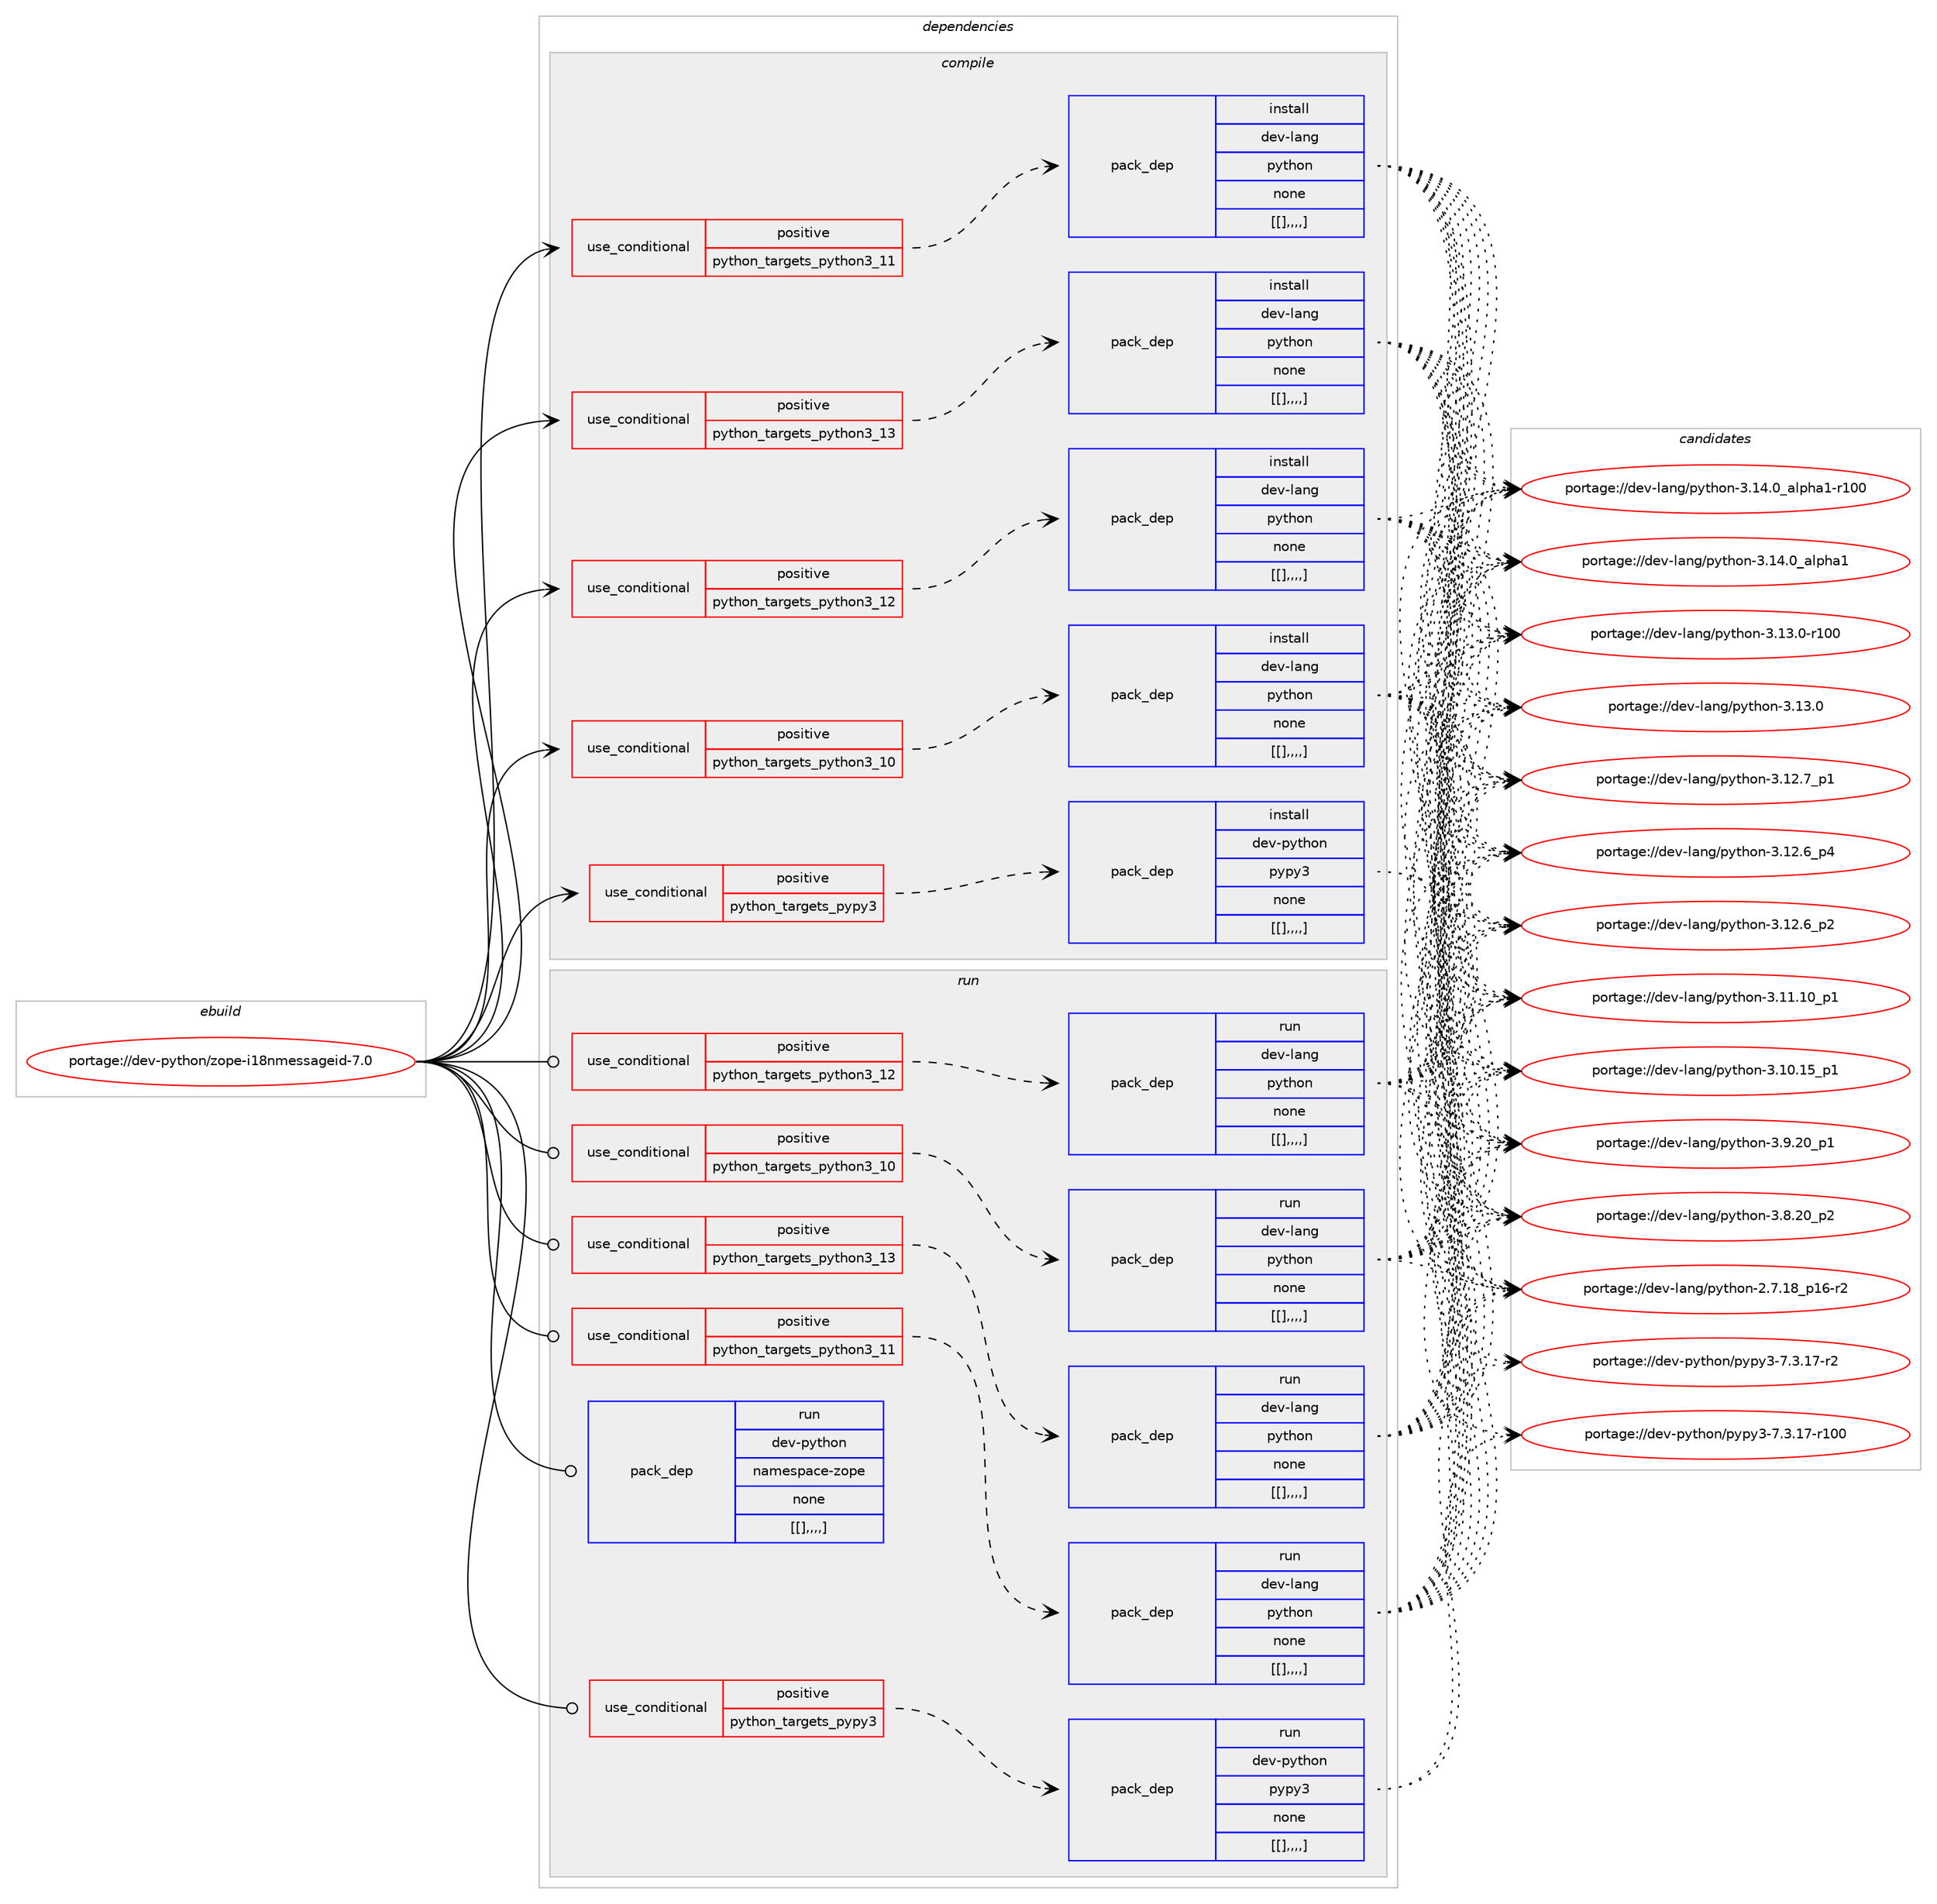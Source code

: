 digraph prolog {

# *************
# Graph options
# *************

newrank=true;
concentrate=true;
compound=true;
graph [rankdir=LR,fontname=Helvetica,fontsize=10,ranksep=1.5];#, ranksep=2.5, nodesep=0.2];
edge  [arrowhead=vee];
node  [fontname=Helvetica,fontsize=10];

# **********
# The ebuild
# **********

subgraph cluster_leftcol {
color=gray;
label=<<i>ebuild</i>>;
id [label="portage://dev-python/zope-i18nmessageid-7.0", color=red, width=4, href="../dev-python/zope-i18nmessageid-7.0.svg"];
}

# ****************
# The dependencies
# ****************

subgraph cluster_midcol {
color=gray;
label=<<i>dependencies</i>>;
subgraph cluster_compile {
fillcolor="#eeeeee";
style=filled;
label=<<i>compile</i>>;
subgraph cond44597 {
dependency175850 [label=<<TABLE BORDER="0" CELLBORDER="1" CELLSPACING="0" CELLPADDING="4"><TR><TD ROWSPAN="3" CELLPADDING="10">use_conditional</TD></TR><TR><TD>positive</TD></TR><TR><TD>python_targets_pypy3</TD></TR></TABLE>>, shape=none, color=red];
subgraph pack129904 {
dependency175866 [label=<<TABLE BORDER="0" CELLBORDER="1" CELLSPACING="0" CELLPADDING="4" WIDTH="220"><TR><TD ROWSPAN="6" CELLPADDING="30">pack_dep</TD></TR><TR><TD WIDTH="110">install</TD></TR><TR><TD>dev-python</TD></TR><TR><TD>pypy3</TD></TR><TR><TD>none</TD></TR><TR><TD>[[],,,,]</TD></TR></TABLE>>, shape=none, color=blue];
}
dependency175850:e -> dependency175866:w [weight=20,style="dashed",arrowhead="vee"];
}
id:e -> dependency175850:w [weight=20,style="solid",arrowhead="vee"];
subgraph cond44611 {
dependency175874 [label=<<TABLE BORDER="0" CELLBORDER="1" CELLSPACING="0" CELLPADDING="4"><TR><TD ROWSPAN="3" CELLPADDING="10">use_conditional</TD></TR><TR><TD>positive</TD></TR><TR><TD>python_targets_python3_10</TD></TR></TABLE>>, shape=none, color=red];
subgraph pack129920 {
dependency175884 [label=<<TABLE BORDER="0" CELLBORDER="1" CELLSPACING="0" CELLPADDING="4" WIDTH="220"><TR><TD ROWSPAN="6" CELLPADDING="30">pack_dep</TD></TR><TR><TD WIDTH="110">install</TD></TR><TR><TD>dev-lang</TD></TR><TR><TD>python</TD></TR><TR><TD>none</TD></TR><TR><TD>[[],,,,]</TD></TR></TABLE>>, shape=none, color=blue];
}
dependency175874:e -> dependency175884:w [weight=20,style="dashed",arrowhead="vee"];
}
id:e -> dependency175874:w [weight=20,style="solid",arrowhead="vee"];
subgraph cond44627 {
dependency175908 [label=<<TABLE BORDER="0" CELLBORDER="1" CELLSPACING="0" CELLPADDING="4"><TR><TD ROWSPAN="3" CELLPADDING="10">use_conditional</TD></TR><TR><TD>positive</TD></TR><TR><TD>python_targets_python3_11</TD></TR></TABLE>>, shape=none, color=red];
subgraph pack129963 {
dependency175988 [label=<<TABLE BORDER="0" CELLBORDER="1" CELLSPACING="0" CELLPADDING="4" WIDTH="220"><TR><TD ROWSPAN="6" CELLPADDING="30">pack_dep</TD></TR><TR><TD WIDTH="110">install</TD></TR><TR><TD>dev-lang</TD></TR><TR><TD>python</TD></TR><TR><TD>none</TD></TR><TR><TD>[[],,,,]</TD></TR></TABLE>>, shape=none, color=blue];
}
dependency175908:e -> dependency175988:w [weight=20,style="dashed",arrowhead="vee"];
}
id:e -> dependency175908:w [weight=20,style="solid",arrowhead="vee"];
subgraph cond44675 {
dependency176080 [label=<<TABLE BORDER="0" CELLBORDER="1" CELLSPACING="0" CELLPADDING="4"><TR><TD ROWSPAN="3" CELLPADDING="10">use_conditional</TD></TR><TR><TD>positive</TD></TR><TR><TD>python_targets_python3_12</TD></TR></TABLE>>, shape=none, color=red];
subgraph pack130036 {
dependency176111 [label=<<TABLE BORDER="0" CELLBORDER="1" CELLSPACING="0" CELLPADDING="4" WIDTH="220"><TR><TD ROWSPAN="6" CELLPADDING="30">pack_dep</TD></TR><TR><TD WIDTH="110">install</TD></TR><TR><TD>dev-lang</TD></TR><TR><TD>python</TD></TR><TR><TD>none</TD></TR><TR><TD>[[],,,,]</TD></TR></TABLE>>, shape=none, color=blue];
}
dependency176080:e -> dependency176111:w [weight=20,style="dashed",arrowhead="vee"];
}
id:e -> dependency176080:w [weight=20,style="solid",arrowhead="vee"];
subgraph cond44731 {
dependency176255 [label=<<TABLE BORDER="0" CELLBORDER="1" CELLSPACING="0" CELLPADDING="4"><TR><TD ROWSPAN="3" CELLPADDING="10">use_conditional</TD></TR><TR><TD>positive</TD></TR><TR><TD>python_targets_python3_13</TD></TR></TABLE>>, shape=none, color=red];
subgraph pack130169 {
dependency176281 [label=<<TABLE BORDER="0" CELLBORDER="1" CELLSPACING="0" CELLPADDING="4" WIDTH="220"><TR><TD ROWSPAN="6" CELLPADDING="30">pack_dep</TD></TR><TR><TD WIDTH="110">install</TD></TR><TR><TD>dev-lang</TD></TR><TR><TD>python</TD></TR><TR><TD>none</TD></TR><TR><TD>[[],,,,]</TD></TR></TABLE>>, shape=none, color=blue];
}
dependency176255:e -> dependency176281:w [weight=20,style="dashed",arrowhead="vee"];
}
id:e -> dependency176255:w [weight=20,style="solid",arrowhead="vee"];
}
subgraph cluster_compileandrun {
fillcolor="#eeeeee";
style=filled;
label=<<i>compile and run</i>>;
}
subgraph cluster_run {
fillcolor="#eeeeee";
style=filled;
label=<<i>run</i>>;
subgraph cond44789 {
dependency176341 [label=<<TABLE BORDER="0" CELLBORDER="1" CELLSPACING="0" CELLPADDING="4"><TR><TD ROWSPAN="3" CELLPADDING="10">use_conditional</TD></TR><TR><TD>positive</TD></TR><TR><TD>python_targets_pypy3</TD></TR></TABLE>>, shape=none, color=red];
subgraph pack130242 {
dependency176418 [label=<<TABLE BORDER="0" CELLBORDER="1" CELLSPACING="0" CELLPADDING="4" WIDTH="220"><TR><TD ROWSPAN="6" CELLPADDING="30">pack_dep</TD></TR><TR><TD WIDTH="110">run</TD></TR><TR><TD>dev-python</TD></TR><TR><TD>pypy3</TD></TR><TR><TD>none</TD></TR><TR><TD>[[],,,,]</TD></TR></TABLE>>, shape=none, color=blue];
}
dependency176341:e -> dependency176418:w [weight=20,style="dashed",arrowhead="vee"];
}
id:e -> dependency176341:w [weight=20,style="solid",arrowhead="odot"];
subgraph cond44815 {
dependency176421 [label=<<TABLE BORDER="0" CELLBORDER="1" CELLSPACING="0" CELLPADDING="4"><TR><TD ROWSPAN="3" CELLPADDING="10">use_conditional</TD></TR><TR><TD>positive</TD></TR><TR><TD>python_targets_python3_10</TD></TR></TABLE>>, shape=none, color=red];
subgraph pack130290 {
dependency176532 [label=<<TABLE BORDER="0" CELLBORDER="1" CELLSPACING="0" CELLPADDING="4" WIDTH="220"><TR><TD ROWSPAN="6" CELLPADDING="30">pack_dep</TD></TR><TR><TD WIDTH="110">run</TD></TR><TR><TD>dev-lang</TD></TR><TR><TD>python</TD></TR><TR><TD>none</TD></TR><TR><TD>[[],,,,]</TD></TR></TABLE>>, shape=none, color=blue];
}
dependency176421:e -> dependency176532:w [weight=20,style="dashed",arrowhead="vee"];
}
id:e -> dependency176421:w [weight=20,style="solid",arrowhead="odot"];
subgraph cond44872 {
dependency176603 [label=<<TABLE BORDER="0" CELLBORDER="1" CELLSPACING="0" CELLPADDING="4"><TR><TD ROWSPAN="3" CELLPADDING="10">use_conditional</TD></TR><TR><TD>positive</TD></TR><TR><TD>python_targets_python3_11</TD></TR></TABLE>>, shape=none, color=red];
subgraph pack130390 {
dependency176716 [label=<<TABLE BORDER="0" CELLBORDER="1" CELLSPACING="0" CELLPADDING="4" WIDTH="220"><TR><TD ROWSPAN="6" CELLPADDING="30">pack_dep</TD></TR><TR><TD WIDTH="110">run</TD></TR><TR><TD>dev-lang</TD></TR><TR><TD>python</TD></TR><TR><TD>none</TD></TR><TR><TD>[[],,,,]</TD></TR></TABLE>>, shape=none, color=blue];
}
dependency176603:e -> dependency176716:w [weight=20,style="dashed",arrowhead="vee"];
}
id:e -> dependency176603:w [weight=20,style="solid",arrowhead="odot"];
subgraph cond44914 {
dependency176742 [label=<<TABLE BORDER="0" CELLBORDER="1" CELLSPACING="0" CELLPADDING="4"><TR><TD ROWSPAN="3" CELLPADDING="10">use_conditional</TD></TR><TR><TD>positive</TD></TR><TR><TD>python_targets_python3_12</TD></TR></TABLE>>, shape=none, color=red];
subgraph pack130479 {
dependency176754 [label=<<TABLE BORDER="0" CELLBORDER="1" CELLSPACING="0" CELLPADDING="4" WIDTH="220"><TR><TD ROWSPAN="6" CELLPADDING="30">pack_dep</TD></TR><TR><TD WIDTH="110">run</TD></TR><TR><TD>dev-lang</TD></TR><TR><TD>python</TD></TR><TR><TD>none</TD></TR><TR><TD>[[],,,,]</TD></TR></TABLE>>, shape=none, color=blue];
}
dependency176742:e -> dependency176754:w [weight=20,style="dashed",arrowhead="vee"];
}
id:e -> dependency176742:w [weight=20,style="solid",arrowhead="odot"];
subgraph cond44926 {
dependency176763 [label=<<TABLE BORDER="0" CELLBORDER="1" CELLSPACING="0" CELLPADDING="4"><TR><TD ROWSPAN="3" CELLPADDING="10">use_conditional</TD></TR><TR><TD>positive</TD></TR><TR><TD>python_targets_python3_13</TD></TR></TABLE>>, shape=none, color=red];
subgraph pack130504 {
dependency176771 [label=<<TABLE BORDER="0" CELLBORDER="1" CELLSPACING="0" CELLPADDING="4" WIDTH="220"><TR><TD ROWSPAN="6" CELLPADDING="30">pack_dep</TD></TR><TR><TD WIDTH="110">run</TD></TR><TR><TD>dev-lang</TD></TR><TR><TD>python</TD></TR><TR><TD>none</TD></TR><TR><TD>[[],,,,]</TD></TR></TABLE>>, shape=none, color=blue];
}
dependency176763:e -> dependency176771:w [weight=20,style="dashed",arrowhead="vee"];
}
id:e -> dependency176763:w [weight=20,style="solid",arrowhead="odot"];
subgraph pack130506 {
dependency176775 [label=<<TABLE BORDER="0" CELLBORDER="1" CELLSPACING="0" CELLPADDING="4" WIDTH="220"><TR><TD ROWSPAN="6" CELLPADDING="30">pack_dep</TD></TR><TR><TD WIDTH="110">run</TD></TR><TR><TD>dev-python</TD></TR><TR><TD>namespace-zope</TD></TR><TR><TD>none</TD></TR><TR><TD>[[],,,,]</TD></TR></TABLE>>, shape=none, color=blue];
}
id:e -> dependency176775:w [weight=20,style="solid",arrowhead="odot"];
}
}

# **************
# The candidates
# **************

subgraph cluster_choices {
rank=same;
color=gray;
label=<<i>candidates</i>>;

subgraph choice130189 {
color=black;
nodesep=1;
choice100101118451121211161041111104711212111212151455546514649554511450 [label="portage://dev-python/pypy3-7.3.17-r2", color=red, width=4,href="../dev-python/pypy3-7.3.17-r2.svg"];
choice1001011184511212111610411111047112121112121514555465146495545114494848 [label="portage://dev-python/pypy3-7.3.17-r100", color=red, width=4,href="../dev-python/pypy3-7.3.17-r100.svg"];
dependency175866:e -> choice100101118451121211161041111104711212111212151455546514649554511450:w [style=dotted,weight="100"];
dependency175866:e -> choice1001011184511212111610411111047112121112121514555465146495545114494848:w [style=dotted,weight="100"];
}
subgraph choice130236 {
color=black;
nodesep=1;
choice100101118451089711010347112121116104111110455146495246489597108112104974945114494848 [label="portage://dev-lang/python-3.14.0_alpha1-r100", color=red, width=4,href="../dev-lang/python-3.14.0_alpha1-r100.svg"];
choice1001011184510897110103471121211161041111104551464952464895971081121049749 [label="portage://dev-lang/python-3.14.0_alpha1", color=red, width=4,href="../dev-lang/python-3.14.0_alpha1.svg"];
choice1001011184510897110103471121211161041111104551464951464845114494848 [label="portage://dev-lang/python-3.13.0-r100", color=red, width=4,href="../dev-lang/python-3.13.0-r100.svg"];
choice10010111845108971101034711212111610411111045514649514648 [label="portage://dev-lang/python-3.13.0", color=red, width=4,href="../dev-lang/python-3.13.0.svg"];
choice100101118451089711010347112121116104111110455146495046559511249 [label="portage://dev-lang/python-3.12.7_p1", color=red, width=4,href="../dev-lang/python-3.12.7_p1.svg"];
choice100101118451089711010347112121116104111110455146495046549511252 [label="portage://dev-lang/python-3.12.6_p4", color=red, width=4,href="../dev-lang/python-3.12.6_p4.svg"];
choice100101118451089711010347112121116104111110455146495046549511250 [label="portage://dev-lang/python-3.12.6_p2", color=red, width=4,href="../dev-lang/python-3.12.6_p2.svg"];
choice10010111845108971101034711212111610411111045514649494649489511249 [label="portage://dev-lang/python-3.11.10_p1", color=red, width=4,href="../dev-lang/python-3.11.10_p1.svg"];
choice10010111845108971101034711212111610411111045514649484649539511249 [label="portage://dev-lang/python-3.10.15_p1", color=red, width=4,href="../dev-lang/python-3.10.15_p1.svg"];
choice100101118451089711010347112121116104111110455146574650489511249 [label="portage://dev-lang/python-3.9.20_p1", color=red, width=4,href="../dev-lang/python-3.9.20_p1.svg"];
choice100101118451089711010347112121116104111110455146564650489511250 [label="portage://dev-lang/python-3.8.20_p2", color=red, width=4,href="../dev-lang/python-3.8.20_p2.svg"];
choice100101118451089711010347112121116104111110455046554649569511249544511450 [label="portage://dev-lang/python-2.7.18_p16-r2", color=red, width=4,href="../dev-lang/python-2.7.18_p16-r2.svg"];
dependency175884:e -> choice100101118451089711010347112121116104111110455146495246489597108112104974945114494848:w [style=dotted,weight="100"];
dependency175884:e -> choice1001011184510897110103471121211161041111104551464952464895971081121049749:w [style=dotted,weight="100"];
dependency175884:e -> choice1001011184510897110103471121211161041111104551464951464845114494848:w [style=dotted,weight="100"];
dependency175884:e -> choice10010111845108971101034711212111610411111045514649514648:w [style=dotted,weight="100"];
dependency175884:e -> choice100101118451089711010347112121116104111110455146495046559511249:w [style=dotted,weight="100"];
dependency175884:e -> choice100101118451089711010347112121116104111110455146495046549511252:w [style=dotted,weight="100"];
dependency175884:e -> choice100101118451089711010347112121116104111110455146495046549511250:w [style=dotted,weight="100"];
dependency175884:e -> choice10010111845108971101034711212111610411111045514649494649489511249:w [style=dotted,weight="100"];
dependency175884:e -> choice10010111845108971101034711212111610411111045514649484649539511249:w [style=dotted,weight="100"];
dependency175884:e -> choice100101118451089711010347112121116104111110455146574650489511249:w [style=dotted,weight="100"];
dependency175884:e -> choice100101118451089711010347112121116104111110455146564650489511250:w [style=dotted,weight="100"];
dependency175884:e -> choice100101118451089711010347112121116104111110455046554649569511249544511450:w [style=dotted,weight="100"];
}
subgraph choice130277 {
color=black;
nodesep=1;
choice100101118451089711010347112121116104111110455146495246489597108112104974945114494848 [label="portage://dev-lang/python-3.14.0_alpha1-r100", color=red, width=4,href="../dev-lang/python-3.14.0_alpha1-r100.svg"];
choice1001011184510897110103471121211161041111104551464952464895971081121049749 [label="portage://dev-lang/python-3.14.0_alpha1", color=red, width=4,href="../dev-lang/python-3.14.0_alpha1.svg"];
choice1001011184510897110103471121211161041111104551464951464845114494848 [label="portage://dev-lang/python-3.13.0-r100", color=red, width=4,href="../dev-lang/python-3.13.0-r100.svg"];
choice10010111845108971101034711212111610411111045514649514648 [label="portage://dev-lang/python-3.13.0", color=red, width=4,href="../dev-lang/python-3.13.0.svg"];
choice100101118451089711010347112121116104111110455146495046559511249 [label="portage://dev-lang/python-3.12.7_p1", color=red, width=4,href="../dev-lang/python-3.12.7_p1.svg"];
choice100101118451089711010347112121116104111110455146495046549511252 [label="portage://dev-lang/python-3.12.6_p4", color=red, width=4,href="../dev-lang/python-3.12.6_p4.svg"];
choice100101118451089711010347112121116104111110455146495046549511250 [label="portage://dev-lang/python-3.12.6_p2", color=red, width=4,href="../dev-lang/python-3.12.6_p2.svg"];
choice10010111845108971101034711212111610411111045514649494649489511249 [label="portage://dev-lang/python-3.11.10_p1", color=red, width=4,href="../dev-lang/python-3.11.10_p1.svg"];
choice10010111845108971101034711212111610411111045514649484649539511249 [label="portage://dev-lang/python-3.10.15_p1", color=red, width=4,href="../dev-lang/python-3.10.15_p1.svg"];
choice100101118451089711010347112121116104111110455146574650489511249 [label="portage://dev-lang/python-3.9.20_p1", color=red, width=4,href="../dev-lang/python-3.9.20_p1.svg"];
choice100101118451089711010347112121116104111110455146564650489511250 [label="portage://dev-lang/python-3.8.20_p2", color=red, width=4,href="../dev-lang/python-3.8.20_p2.svg"];
choice100101118451089711010347112121116104111110455046554649569511249544511450 [label="portage://dev-lang/python-2.7.18_p16-r2", color=red, width=4,href="../dev-lang/python-2.7.18_p16-r2.svg"];
dependency175988:e -> choice100101118451089711010347112121116104111110455146495246489597108112104974945114494848:w [style=dotted,weight="100"];
dependency175988:e -> choice1001011184510897110103471121211161041111104551464952464895971081121049749:w [style=dotted,weight="100"];
dependency175988:e -> choice1001011184510897110103471121211161041111104551464951464845114494848:w [style=dotted,weight="100"];
dependency175988:e -> choice10010111845108971101034711212111610411111045514649514648:w [style=dotted,weight="100"];
dependency175988:e -> choice100101118451089711010347112121116104111110455146495046559511249:w [style=dotted,weight="100"];
dependency175988:e -> choice100101118451089711010347112121116104111110455146495046549511252:w [style=dotted,weight="100"];
dependency175988:e -> choice100101118451089711010347112121116104111110455146495046549511250:w [style=dotted,weight="100"];
dependency175988:e -> choice10010111845108971101034711212111610411111045514649494649489511249:w [style=dotted,weight="100"];
dependency175988:e -> choice10010111845108971101034711212111610411111045514649484649539511249:w [style=dotted,weight="100"];
dependency175988:e -> choice100101118451089711010347112121116104111110455146574650489511249:w [style=dotted,weight="100"];
dependency175988:e -> choice100101118451089711010347112121116104111110455146564650489511250:w [style=dotted,weight="100"];
dependency175988:e -> choice100101118451089711010347112121116104111110455046554649569511249544511450:w [style=dotted,weight="100"];
}
subgraph choice130281 {
color=black;
nodesep=1;
choice100101118451089711010347112121116104111110455146495246489597108112104974945114494848 [label="portage://dev-lang/python-3.14.0_alpha1-r100", color=red, width=4,href="../dev-lang/python-3.14.0_alpha1-r100.svg"];
choice1001011184510897110103471121211161041111104551464952464895971081121049749 [label="portage://dev-lang/python-3.14.0_alpha1", color=red, width=4,href="../dev-lang/python-3.14.0_alpha1.svg"];
choice1001011184510897110103471121211161041111104551464951464845114494848 [label="portage://dev-lang/python-3.13.0-r100", color=red, width=4,href="../dev-lang/python-3.13.0-r100.svg"];
choice10010111845108971101034711212111610411111045514649514648 [label="portage://dev-lang/python-3.13.0", color=red, width=4,href="../dev-lang/python-3.13.0.svg"];
choice100101118451089711010347112121116104111110455146495046559511249 [label="portage://dev-lang/python-3.12.7_p1", color=red, width=4,href="../dev-lang/python-3.12.7_p1.svg"];
choice100101118451089711010347112121116104111110455146495046549511252 [label="portage://dev-lang/python-3.12.6_p4", color=red, width=4,href="../dev-lang/python-3.12.6_p4.svg"];
choice100101118451089711010347112121116104111110455146495046549511250 [label="portage://dev-lang/python-3.12.6_p2", color=red, width=4,href="../dev-lang/python-3.12.6_p2.svg"];
choice10010111845108971101034711212111610411111045514649494649489511249 [label="portage://dev-lang/python-3.11.10_p1", color=red, width=4,href="../dev-lang/python-3.11.10_p1.svg"];
choice10010111845108971101034711212111610411111045514649484649539511249 [label="portage://dev-lang/python-3.10.15_p1", color=red, width=4,href="../dev-lang/python-3.10.15_p1.svg"];
choice100101118451089711010347112121116104111110455146574650489511249 [label="portage://dev-lang/python-3.9.20_p1", color=red, width=4,href="../dev-lang/python-3.9.20_p1.svg"];
choice100101118451089711010347112121116104111110455146564650489511250 [label="portage://dev-lang/python-3.8.20_p2", color=red, width=4,href="../dev-lang/python-3.8.20_p2.svg"];
choice100101118451089711010347112121116104111110455046554649569511249544511450 [label="portage://dev-lang/python-2.7.18_p16-r2", color=red, width=4,href="../dev-lang/python-2.7.18_p16-r2.svg"];
dependency176111:e -> choice100101118451089711010347112121116104111110455146495246489597108112104974945114494848:w [style=dotted,weight="100"];
dependency176111:e -> choice1001011184510897110103471121211161041111104551464952464895971081121049749:w [style=dotted,weight="100"];
dependency176111:e -> choice1001011184510897110103471121211161041111104551464951464845114494848:w [style=dotted,weight="100"];
dependency176111:e -> choice10010111845108971101034711212111610411111045514649514648:w [style=dotted,weight="100"];
dependency176111:e -> choice100101118451089711010347112121116104111110455146495046559511249:w [style=dotted,weight="100"];
dependency176111:e -> choice100101118451089711010347112121116104111110455146495046549511252:w [style=dotted,weight="100"];
dependency176111:e -> choice100101118451089711010347112121116104111110455146495046549511250:w [style=dotted,weight="100"];
dependency176111:e -> choice10010111845108971101034711212111610411111045514649494649489511249:w [style=dotted,weight="100"];
dependency176111:e -> choice10010111845108971101034711212111610411111045514649484649539511249:w [style=dotted,weight="100"];
dependency176111:e -> choice100101118451089711010347112121116104111110455146574650489511249:w [style=dotted,weight="100"];
dependency176111:e -> choice100101118451089711010347112121116104111110455146564650489511250:w [style=dotted,weight="100"];
dependency176111:e -> choice100101118451089711010347112121116104111110455046554649569511249544511450:w [style=dotted,weight="100"];
}
subgraph choice130290 {
color=black;
nodesep=1;
choice100101118451089711010347112121116104111110455146495246489597108112104974945114494848 [label="portage://dev-lang/python-3.14.0_alpha1-r100", color=red, width=4,href="../dev-lang/python-3.14.0_alpha1-r100.svg"];
choice1001011184510897110103471121211161041111104551464952464895971081121049749 [label="portage://dev-lang/python-3.14.0_alpha1", color=red, width=4,href="../dev-lang/python-3.14.0_alpha1.svg"];
choice1001011184510897110103471121211161041111104551464951464845114494848 [label="portage://dev-lang/python-3.13.0-r100", color=red, width=4,href="../dev-lang/python-3.13.0-r100.svg"];
choice10010111845108971101034711212111610411111045514649514648 [label="portage://dev-lang/python-3.13.0", color=red, width=4,href="../dev-lang/python-3.13.0.svg"];
choice100101118451089711010347112121116104111110455146495046559511249 [label="portage://dev-lang/python-3.12.7_p1", color=red, width=4,href="../dev-lang/python-3.12.7_p1.svg"];
choice100101118451089711010347112121116104111110455146495046549511252 [label="portage://dev-lang/python-3.12.6_p4", color=red, width=4,href="../dev-lang/python-3.12.6_p4.svg"];
choice100101118451089711010347112121116104111110455146495046549511250 [label="portage://dev-lang/python-3.12.6_p2", color=red, width=4,href="../dev-lang/python-3.12.6_p2.svg"];
choice10010111845108971101034711212111610411111045514649494649489511249 [label="portage://dev-lang/python-3.11.10_p1", color=red, width=4,href="../dev-lang/python-3.11.10_p1.svg"];
choice10010111845108971101034711212111610411111045514649484649539511249 [label="portage://dev-lang/python-3.10.15_p1", color=red, width=4,href="../dev-lang/python-3.10.15_p1.svg"];
choice100101118451089711010347112121116104111110455146574650489511249 [label="portage://dev-lang/python-3.9.20_p1", color=red, width=4,href="../dev-lang/python-3.9.20_p1.svg"];
choice100101118451089711010347112121116104111110455146564650489511250 [label="portage://dev-lang/python-3.8.20_p2", color=red, width=4,href="../dev-lang/python-3.8.20_p2.svg"];
choice100101118451089711010347112121116104111110455046554649569511249544511450 [label="portage://dev-lang/python-2.7.18_p16-r2", color=red, width=4,href="../dev-lang/python-2.7.18_p16-r2.svg"];
dependency176281:e -> choice100101118451089711010347112121116104111110455146495246489597108112104974945114494848:w [style=dotted,weight="100"];
dependency176281:e -> choice1001011184510897110103471121211161041111104551464952464895971081121049749:w [style=dotted,weight="100"];
dependency176281:e -> choice1001011184510897110103471121211161041111104551464951464845114494848:w [style=dotted,weight="100"];
dependency176281:e -> choice10010111845108971101034711212111610411111045514649514648:w [style=dotted,weight="100"];
dependency176281:e -> choice100101118451089711010347112121116104111110455146495046559511249:w [style=dotted,weight="100"];
dependency176281:e -> choice100101118451089711010347112121116104111110455146495046549511252:w [style=dotted,weight="100"];
dependency176281:e -> choice100101118451089711010347112121116104111110455146495046549511250:w [style=dotted,weight="100"];
dependency176281:e -> choice10010111845108971101034711212111610411111045514649494649489511249:w [style=dotted,weight="100"];
dependency176281:e -> choice10010111845108971101034711212111610411111045514649484649539511249:w [style=dotted,weight="100"];
dependency176281:e -> choice100101118451089711010347112121116104111110455146574650489511249:w [style=dotted,weight="100"];
dependency176281:e -> choice100101118451089711010347112121116104111110455146564650489511250:w [style=dotted,weight="100"];
dependency176281:e -> choice100101118451089711010347112121116104111110455046554649569511249544511450:w [style=dotted,weight="100"];
}
subgraph choice130300 {
color=black;
nodesep=1;
choice100101118451121211161041111104711212111212151455546514649554511450 [label="portage://dev-python/pypy3-7.3.17-r2", color=red, width=4,href="../dev-python/pypy3-7.3.17-r2.svg"];
choice1001011184511212111610411111047112121112121514555465146495545114494848 [label="portage://dev-python/pypy3-7.3.17-r100", color=red, width=4,href="../dev-python/pypy3-7.3.17-r100.svg"];
dependency176418:e -> choice100101118451121211161041111104711212111212151455546514649554511450:w [style=dotted,weight="100"];
dependency176418:e -> choice1001011184511212111610411111047112121112121514555465146495545114494848:w [style=dotted,weight="100"];
}
subgraph choice130333 {
color=black;
nodesep=1;
choice100101118451089711010347112121116104111110455146495246489597108112104974945114494848 [label="portage://dev-lang/python-3.14.0_alpha1-r100", color=red, width=4,href="../dev-lang/python-3.14.0_alpha1-r100.svg"];
choice1001011184510897110103471121211161041111104551464952464895971081121049749 [label="portage://dev-lang/python-3.14.0_alpha1", color=red, width=4,href="../dev-lang/python-3.14.0_alpha1.svg"];
choice1001011184510897110103471121211161041111104551464951464845114494848 [label="portage://dev-lang/python-3.13.0-r100", color=red, width=4,href="../dev-lang/python-3.13.0-r100.svg"];
choice10010111845108971101034711212111610411111045514649514648 [label="portage://dev-lang/python-3.13.0", color=red, width=4,href="../dev-lang/python-3.13.0.svg"];
choice100101118451089711010347112121116104111110455146495046559511249 [label="portage://dev-lang/python-3.12.7_p1", color=red, width=4,href="../dev-lang/python-3.12.7_p1.svg"];
choice100101118451089711010347112121116104111110455146495046549511252 [label="portage://dev-lang/python-3.12.6_p4", color=red, width=4,href="../dev-lang/python-3.12.6_p4.svg"];
choice100101118451089711010347112121116104111110455146495046549511250 [label="portage://dev-lang/python-3.12.6_p2", color=red, width=4,href="../dev-lang/python-3.12.6_p2.svg"];
choice10010111845108971101034711212111610411111045514649494649489511249 [label="portage://dev-lang/python-3.11.10_p1", color=red, width=4,href="../dev-lang/python-3.11.10_p1.svg"];
choice10010111845108971101034711212111610411111045514649484649539511249 [label="portage://dev-lang/python-3.10.15_p1", color=red, width=4,href="../dev-lang/python-3.10.15_p1.svg"];
choice100101118451089711010347112121116104111110455146574650489511249 [label="portage://dev-lang/python-3.9.20_p1", color=red, width=4,href="../dev-lang/python-3.9.20_p1.svg"];
choice100101118451089711010347112121116104111110455146564650489511250 [label="portage://dev-lang/python-3.8.20_p2", color=red, width=4,href="../dev-lang/python-3.8.20_p2.svg"];
choice100101118451089711010347112121116104111110455046554649569511249544511450 [label="portage://dev-lang/python-2.7.18_p16-r2", color=red, width=4,href="../dev-lang/python-2.7.18_p16-r2.svg"];
dependency176532:e -> choice100101118451089711010347112121116104111110455146495246489597108112104974945114494848:w [style=dotted,weight="100"];
dependency176532:e -> choice1001011184510897110103471121211161041111104551464952464895971081121049749:w [style=dotted,weight="100"];
dependency176532:e -> choice1001011184510897110103471121211161041111104551464951464845114494848:w [style=dotted,weight="100"];
dependency176532:e -> choice10010111845108971101034711212111610411111045514649514648:w [style=dotted,weight="100"];
dependency176532:e -> choice100101118451089711010347112121116104111110455146495046559511249:w [style=dotted,weight="100"];
dependency176532:e -> choice100101118451089711010347112121116104111110455146495046549511252:w [style=dotted,weight="100"];
dependency176532:e -> choice100101118451089711010347112121116104111110455146495046549511250:w [style=dotted,weight="100"];
dependency176532:e -> choice10010111845108971101034711212111610411111045514649494649489511249:w [style=dotted,weight="100"];
dependency176532:e -> choice10010111845108971101034711212111610411111045514649484649539511249:w [style=dotted,weight="100"];
dependency176532:e -> choice100101118451089711010347112121116104111110455146574650489511249:w [style=dotted,weight="100"];
dependency176532:e -> choice100101118451089711010347112121116104111110455146564650489511250:w [style=dotted,weight="100"];
dependency176532:e -> choice100101118451089711010347112121116104111110455046554649569511249544511450:w [style=dotted,weight="100"];
}
subgraph choice130417 {
color=black;
nodesep=1;
choice100101118451089711010347112121116104111110455146495246489597108112104974945114494848 [label="portage://dev-lang/python-3.14.0_alpha1-r100", color=red, width=4,href="../dev-lang/python-3.14.0_alpha1-r100.svg"];
choice1001011184510897110103471121211161041111104551464952464895971081121049749 [label="portage://dev-lang/python-3.14.0_alpha1", color=red, width=4,href="../dev-lang/python-3.14.0_alpha1.svg"];
choice1001011184510897110103471121211161041111104551464951464845114494848 [label="portage://dev-lang/python-3.13.0-r100", color=red, width=4,href="../dev-lang/python-3.13.0-r100.svg"];
choice10010111845108971101034711212111610411111045514649514648 [label="portage://dev-lang/python-3.13.0", color=red, width=4,href="../dev-lang/python-3.13.0.svg"];
choice100101118451089711010347112121116104111110455146495046559511249 [label="portage://dev-lang/python-3.12.7_p1", color=red, width=4,href="../dev-lang/python-3.12.7_p1.svg"];
choice100101118451089711010347112121116104111110455146495046549511252 [label="portage://dev-lang/python-3.12.6_p4", color=red, width=4,href="../dev-lang/python-3.12.6_p4.svg"];
choice100101118451089711010347112121116104111110455146495046549511250 [label="portage://dev-lang/python-3.12.6_p2", color=red, width=4,href="../dev-lang/python-3.12.6_p2.svg"];
choice10010111845108971101034711212111610411111045514649494649489511249 [label="portage://dev-lang/python-3.11.10_p1", color=red, width=4,href="../dev-lang/python-3.11.10_p1.svg"];
choice10010111845108971101034711212111610411111045514649484649539511249 [label="portage://dev-lang/python-3.10.15_p1", color=red, width=4,href="../dev-lang/python-3.10.15_p1.svg"];
choice100101118451089711010347112121116104111110455146574650489511249 [label="portage://dev-lang/python-3.9.20_p1", color=red, width=4,href="../dev-lang/python-3.9.20_p1.svg"];
choice100101118451089711010347112121116104111110455146564650489511250 [label="portage://dev-lang/python-3.8.20_p2", color=red, width=4,href="../dev-lang/python-3.8.20_p2.svg"];
choice100101118451089711010347112121116104111110455046554649569511249544511450 [label="portage://dev-lang/python-2.7.18_p16-r2", color=red, width=4,href="../dev-lang/python-2.7.18_p16-r2.svg"];
dependency176716:e -> choice100101118451089711010347112121116104111110455146495246489597108112104974945114494848:w [style=dotted,weight="100"];
dependency176716:e -> choice1001011184510897110103471121211161041111104551464952464895971081121049749:w [style=dotted,weight="100"];
dependency176716:e -> choice1001011184510897110103471121211161041111104551464951464845114494848:w [style=dotted,weight="100"];
dependency176716:e -> choice10010111845108971101034711212111610411111045514649514648:w [style=dotted,weight="100"];
dependency176716:e -> choice100101118451089711010347112121116104111110455146495046559511249:w [style=dotted,weight="100"];
dependency176716:e -> choice100101118451089711010347112121116104111110455146495046549511252:w [style=dotted,weight="100"];
dependency176716:e -> choice100101118451089711010347112121116104111110455146495046549511250:w [style=dotted,weight="100"];
dependency176716:e -> choice10010111845108971101034711212111610411111045514649494649489511249:w [style=dotted,weight="100"];
dependency176716:e -> choice10010111845108971101034711212111610411111045514649484649539511249:w [style=dotted,weight="100"];
dependency176716:e -> choice100101118451089711010347112121116104111110455146574650489511249:w [style=dotted,weight="100"];
dependency176716:e -> choice100101118451089711010347112121116104111110455146564650489511250:w [style=dotted,weight="100"];
dependency176716:e -> choice100101118451089711010347112121116104111110455046554649569511249544511450:w [style=dotted,weight="100"];
}
subgraph choice130437 {
color=black;
nodesep=1;
choice100101118451089711010347112121116104111110455146495246489597108112104974945114494848 [label="portage://dev-lang/python-3.14.0_alpha1-r100", color=red, width=4,href="../dev-lang/python-3.14.0_alpha1-r100.svg"];
choice1001011184510897110103471121211161041111104551464952464895971081121049749 [label="portage://dev-lang/python-3.14.0_alpha1", color=red, width=4,href="../dev-lang/python-3.14.0_alpha1.svg"];
choice1001011184510897110103471121211161041111104551464951464845114494848 [label="portage://dev-lang/python-3.13.0-r100", color=red, width=4,href="../dev-lang/python-3.13.0-r100.svg"];
choice10010111845108971101034711212111610411111045514649514648 [label="portage://dev-lang/python-3.13.0", color=red, width=4,href="../dev-lang/python-3.13.0.svg"];
choice100101118451089711010347112121116104111110455146495046559511249 [label="portage://dev-lang/python-3.12.7_p1", color=red, width=4,href="../dev-lang/python-3.12.7_p1.svg"];
choice100101118451089711010347112121116104111110455146495046549511252 [label="portage://dev-lang/python-3.12.6_p4", color=red, width=4,href="../dev-lang/python-3.12.6_p4.svg"];
choice100101118451089711010347112121116104111110455146495046549511250 [label="portage://dev-lang/python-3.12.6_p2", color=red, width=4,href="../dev-lang/python-3.12.6_p2.svg"];
choice10010111845108971101034711212111610411111045514649494649489511249 [label="portage://dev-lang/python-3.11.10_p1", color=red, width=4,href="../dev-lang/python-3.11.10_p1.svg"];
choice10010111845108971101034711212111610411111045514649484649539511249 [label="portage://dev-lang/python-3.10.15_p1", color=red, width=4,href="../dev-lang/python-3.10.15_p1.svg"];
choice100101118451089711010347112121116104111110455146574650489511249 [label="portage://dev-lang/python-3.9.20_p1", color=red, width=4,href="../dev-lang/python-3.9.20_p1.svg"];
choice100101118451089711010347112121116104111110455146564650489511250 [label="portage://dev-lang/python-3.8.20_p2", color=red, width=4,href="../dev-lang/python-3.8.20_p2.svg"];
choice100101118451089711010347112121116104111110455046554649569511249544511450 [label="portage://dev-lang/python-2.7.18_p16-r2", color=red, width=4,href="../dev-lang/python-2.7.18_p16-r2.svg"];
dependency176754:e -> choice100101118451089711010347112121116104111110455146495246489597108112104974945114494848:w [style=dotted,weight="100"];
dependency176754:e -> choice1001011184510897110103471121211161041111104551464952464895971081121049749:w [style=dotted,weight="100"];
dependency176754:e -> choice1001011184510897110103471121211161041111104551464951464845114494848:w [style=dotted,weight="100"];
dependency176754:e -> choice10010111845108971101034711212111610411111045514649514648:w [style=dotted,weight="100"];
dependency176754:e -> choice100101118451089711010347112121116104111110455146495046559511249:w [style=dotted,weight="100"];
dependency176754:e -> choice100101118451089711010347112121116104111110455146495046549511252:w [style=dotted,weight="100"];
dependency176754:e -> choice100101118451089711010347112121116104111110455146495046549511250:w [style=dotted,weight="100"];
dependency176754:e -> choice10010111845108971101034711212111610411111045514649494649489511249:w [style=dotted,weight="100"];
dependency176754:e -> choice10010111845108971101034711212111610411111045514649484649539511249:w [style=dotted,weight="100"];
dependency176754:e -> choice100101118451089711010347112121116104111110455146574650489511249:w [style=dotted,weight="100"];
dependency176754:e -> choice100101118451089711010347112121116104111110455146564650489511250:w [style=dotted,weight="100"];
dependency176754:e -> choice100101118451089711010347112121116104111110455046554649569511249544511450:w [style=dotted,weight="100"];
}
subgraph choice130545 {
color=black;
nodesep=1;
choice100101118451089711010347112121116104111110455146495246489597108112104974945114494848 [label="portage://dev-lang/python-3.14.0_alpha1-r100", color=red, width=4,href="../dev-lang/python-3.14.0_alpha1-r100.svg"];
choice1001011184510897110103471121211161041111104551464952464895971081121049749 [label="portage://dev-lang/python-3.14.0_alpha1", color=red, width=4,href="../dev-lang/python-3.14.0_alpha1.svg"];
choice1001011184510897110103471121211161041111104551464951464845114494848 [label="portage://dev-lang/python-3.13.0-r100", color=red, width=4,href="../dev-lang/python-3.13.0-r100.svg"];
choice10010111845108971101034711212111610411111045514649514648 [label="portage://dev-lang/python-3.13.0", color=red, width=4,href="../dev-lang/python-3.13.0.svg"];
choice100101118451089711010347112121116104111110455146495046559511249 [label="portage://dev-lang/python-3.12.7_p1", color=red, width=4,href="../dev-lang/python-3.12.7_p1.svg"];
choice100101118451089711010347112121116104111110455146495046549511252 [label="portage://dev-lang/python-3.12.6_p4", color=red, width=4,href="../dev-lang/python-3.12.6_p4.svg"];
choice100101118451089711010347112121116104111110455146495046549511250 [label="portage://dev-lang/python-3.12.6_p2", color=red, width=4,href="../dev-lang/python-3.12.6_p2.svg"];
choice10010111845108971101034711212111610411111045514649494649489511249 [label="portage://dev-lang/python-3.11.10_p1", color=red, width=4,href="../dev-lang/python-3.11.10_p1.svg"];
choice10010111845108971101034711212111610411111045514649484649539511249 [label="portage://dev-lang/python-3.10.15_p1", color=red, width=4,href="../dev-lang/python-3.10.15_p1.svg"];
choice100101118451089711010347112121116104111110455146574650489511249 [label="portage://dev-lang/python-3.9.20_p1", color=red, width=4,href="../dev-lang/python-3.9.20_p1.svg"];
choice100101118451089711010347112121116104111110455146564650489511250 [label="portage://dev-lang/python-3.8.20_p2", color=red, width=4,href="../dev-lang/python-3.8.20_p2.svg"];
choice100101118451089711010347112121116104111110455046554649569511249544511450 [label="portage://dev-lang/python-2.7.18_p16-r2", color=red, width=4,href="../dev-lang/python-2.7.18_p16-r2.svg"];
dependency176771:e -> choice100101118451089711010347112121116104111110455146495246489597108112104974945114494848:w [style=dotted,weight="100"];
dependency176771:e -> choice1001011184510897110103471121211161041111104551464952464895971081121049749:w [style=dotted,weight="100"];
dependency176771:e -> choice1001011184510897110103471121211161041111104551464951464845114494848:w [style=dotted,weight="100"];
dependency176771:e -> choice10010111845108971101034711212111610411111045514649514648:w [style=dotted,weight="100"];
dependency176771:e -> choice100101118451089711010347112121116104111110455146495046559511249:w [style=dotted,weight="100"];
dependency176771:e -> choice100101118451089711010347112121116104111110455146495046549511252:w [style=dotted,weight="100"];
dependency176771:e -> choice100101118451089711010347112121116104111110455146495046549511250:w [style=dotted,weight="100"];
dependency176771:e -> choice10010111845108971101034711212111610411111045514649494649489511249:w [style=dotted,weight="100"];
dependency176771:e -> choice10010111845108971101034711212111610411111045514649484649539511249:w [style=dotted,weight="100"];
dependency176771:e -> choice100101118451089711010347112121116104111110455146574650489511249:w [style=dotted,weight="100"];
dependency176771:e -> choice100101118451089711010347112121116104111110455146564650489511250:w [style=dotted,weight="100"];
dependency176771:e -> choice100101118451089711010347112121116104111110455046554649569511249544511450:w [style=dotted,weight="100"];
}
subgraph choice130577 {
color=black;
nodesep=1;
}
}

}
